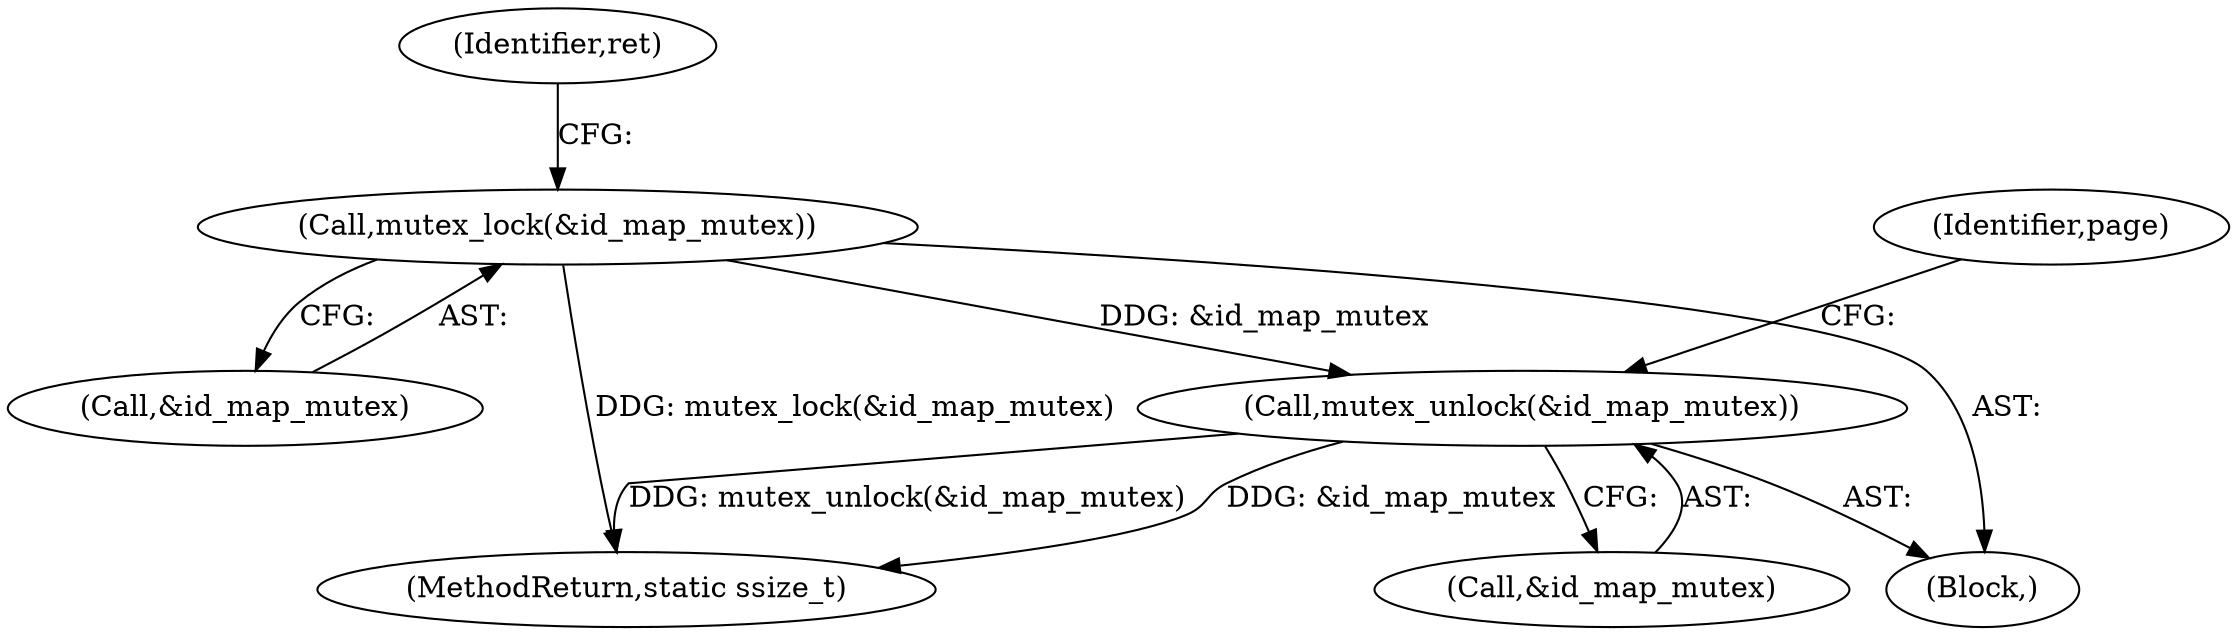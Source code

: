 digraph "0_linux_6708075f104c3c9b04b23336bb0366ca30c3931b@API" {
"1000509" [label="(Call,mutex_unlock(&id_map_mutex))"];
"1000157" [label="(Call,mutex_lock(&id_map_mutex))"];
"1000161" [label="(Identifier,ret)"];
"1000158" [label="(Call,&id_map_mutex)"];
"1000518" [label="(MethodReturn,static ssize_t)"];
"1000509" [label="(Call,mutex_unlock(&id_map_mutex))"];
"1000126" [label="(Block,)"];
"1000157" [label="(Call,mutex_lock(&id_map_mutex))"];
"1000513" [label="(Identifier,page)"];
"1000510" [label="(Call,&id_map_mutex)"];
"1000509" -> "1000126"  [label="AST: "];
"1000509" -> "1000510"  [label="CFG: "];
"1000510" -> "1000509"  [label="AST: "];
"1000513" -> "1000509"  [label="CFG: "];
"1000509" -> "1000518"  [label="DDG: mutex_unlock(&id_map_mutex)"];
"1000509" -> "1000518"  [label="DDG: &id_map_mutex"];
"1000157" -> "1000509"  [label="DDG: &id_map_mutex"];
"1000157" -> "1000126"  [label="AST: "];
"1000157" -> "1000158"  [label="CFG: "];
"1000158" -> "1000157"  [label="AST: "];
"1000161" -> "1000157"  [label="CFG: "];
"1000157" -> "1000518"  [label="DDG: mutex_lock(&id_map_mutex)"];
}
